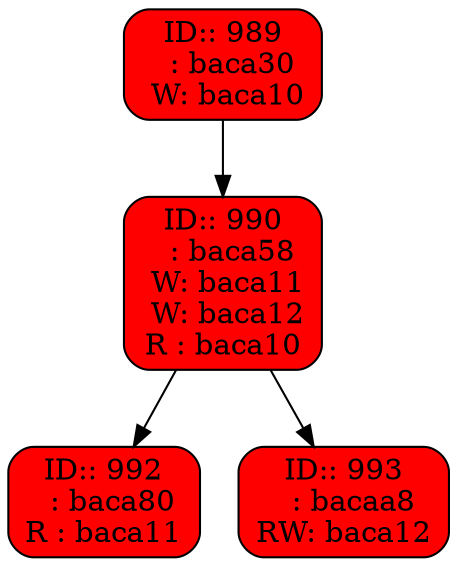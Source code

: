 digraph TaskGraph {
Node_0989 [style=filled fillcolor=red shape="Mrecord" label=<<table border="0" cellpadding="0" cellspacing="0"><tr><td align="center">ID:: 989</td></tr><tr><td align="center">  : baca30</td></tr><tr><td align="center"> W: baca10</td></tr></table>>];
Node_0989 -> Node_0990;
Node_0990 [style=filled fillcolor=red shape="Mrecord" label=<<table border="0" cellpadding="0" cellspacing="0"><tr><td align="center">ID:: 990</td></tr><tr><td align="center">  : baca58</td></tr><tr><td align="center"> W: baca11</td></tr><tr><td align="center"> W: baca12</td></tr><tr><td align="center">R : baca10</td></tr></table>>];
Node_0990 -> Node_0992;
Node_0990 -> Node_0993;
Node_0992 [style=filled fillcolor=red shape="Mrecord" label=<<table border="0" cellpadding="0" cellspacing="0"><tr><td align="center">ID:: 992</td></tr><tr><td align="center">  : baca80</td></tr><tr><td align="center">R : baca11</td></tr></table>>];
Node_0993 [style=filled fillcolor=red shape="Mrecord" label=<<table border="0" cellpadding="0" cellspacing="0"><tr><td align="center">ID:: 993</td></tr><tr><td align="center">  : bacaa8</td></tr><tr><td align="center">RW: baca12</td></tr></table>>];
}
